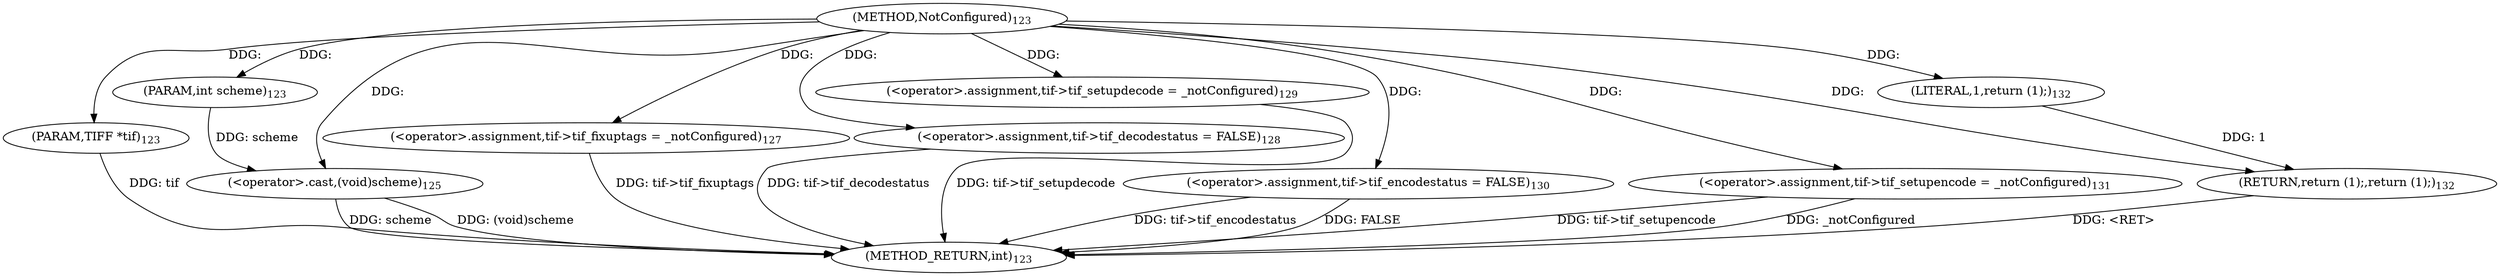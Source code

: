 digraph "NotConfigured" {  
"29098" [label = <(METHOD,NotConfigured)<SUB>123</SUB>> ]
"29132" [label = <(METHOD_RETURN,int)<SUB>123</SUB>> ]
"29099" [label = <(PARAM,TIFF *tif)<SUB>123</SUB>> ]
"29100" [label = <(PARAM,int scheme)<SUB>123</SUB>> ]
"29102" [label = <(&lt;operator&gt;.cast,(void)scheme)<SUB>125</SUB>> ]
"29105" [label = <(&lt;operator&gt;.assignment,tif-&gt;tif_fixuptags = _notConfigured)<SUB>127</SUB>> ]
"29110" [label = <(&lt;operator&gt;.assignment,tif-&gt;tif_decodestatus = FALSE)<SUB>128</SUB>> ]
"29115" [label = <(&lt;operator&gt;.assignment,tif-&gt;tif_setupdecode = _notConfigured)<SUB>129</SUB>> ]
"29120" [label = <(&lt;operator&gt;.assignment,tif-&gt;tif_encodestatus = FALSE)<SUB>130</SUB>> ]
"29125" [label = <(&lt;operator&gt;.assignment,tif-&gt;tif_setupencode = _notConfigured)<SUB>131</SUB>> ]
"29130" [label = <(RETURN,return (1);,return (1);)<SUB>132</SUB>> ]
"29131" [label = <(LITERAL,1,return (1);)<SUB>132</SUB>> ]
  "29130" -> "29132"  [ label = "DDG: &lt;RET&gt;"] 
  "29099" -> "29132"  [ label = "DDG: tif"] 
  "29102" -> "29132"  [ label = "DDG: scheme"] 
  "29102" -> "29132"  [ label = "DDG: (void)scheme"] 
  "29105" -> "29132"  [ label = "DDG: tif-&gt;tif_fixuptags"] 
  "29110" -> "29132"  [ label = "DDG: tif-&gt;tif_decodestatus"] 
  "29115" -> "29132"  [ label = "DDG: tif-&gt;tif_setupdecode"] 
  "29120" -> "29132"  [ label = "DDG: tif-&gt;tif_encodestatus"] 
  "29120" -> "29132"  [ label = "DDG: FALSE"] 
  "29125" -> "29132"  [ label = "DDG: tif-&gt;tif_setupencode"] 
  "29125" -> "29132"  [ label = "DDG: _notConfigured"] 
  "29098" -> "29099"  [ label = "DDG: "] 
  "29098" -> "29100"  [ label = "DDG: "] 
  "29100" -> "29102"  [ label = "DDG: scheme"] 
  "29098" -> "29102"  [ label = "DDG: "] 
  "29098" -> "29105"  [ label = "DDG: "] 
  "29098" -> "29110"  [ label = "DDG: "] 
  "29098" -> "29115"  [ label = "DDG: "] 
  "29098" -> "29120"  [ label = "DDG: "] 
  "29098" -> "29125"  [ label = "DDG: "] 
  "29131" -> "29130"  [ label = "DDG: 1"] 
  "29098" -> "29130"  [ label = "DDG: "] 
  "29098" -> "29131"  [ label = "DDG: "] 
}
